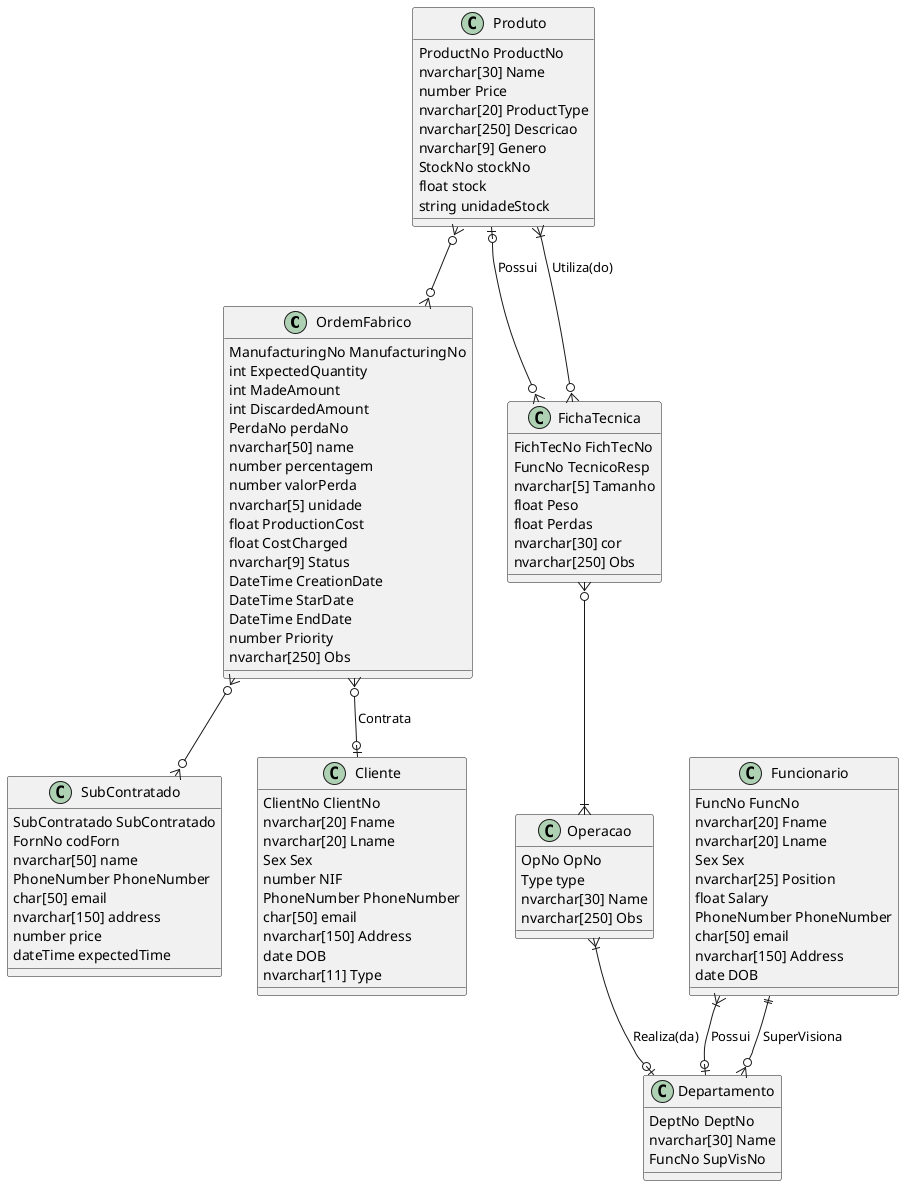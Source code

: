 @startuml tableBD

/'
Falta SubContratados, SubContratados
'/


/'
Ainda é o concetual
'/


/'
Agregações:
Funcionario com Departamento
Departamento com OperaçãoInterna
FichaTecnica com Operacao

Composições:
Produto com Ordem de fabrico
Cliente com Ordem de fabrico
Produto com Ficha Tecnica
OperacaoSubContratada com Operacao
OperacaoInterna com Operacao
'/

/'
Define os Produto a fabricar,
Quantidades necessárias
Prazos de conclusão

int ExpectedQuantity
int MadeAmount
int DiscardedAmount (Este 3 atributos diz respeito a quantidade produzida por produto)

'/
class OrdemFabrico {
    ManufacturingNo ManufacturingNo
    int ExpectedQuantity
    int MadeAmount
    int DiscardedAmount
    PerdaNo perdaNo 
    nvarchar[50] name 
    number percentagem 
    number valorPerda
    nvarchar[5] unidade
    float ProductionCost
    float CostCharged
    nvarchar[9] Status 
    DateTime CreationDate
    DateTime StarDate
    DateTime EndDate
    number Priority
    nvarchar[250] Obs
}   

/'
O stock é quantidade que tem de produto
O fornecedor vai ter os campos da tabela e o produto 
pode ter varios

Talvez haja uma tabela materiais que liga juntamente
ao produto há tabela operação
'/
class Produto {
    ProductNo ProductNo
    nvarchar[30] Name 
    number Price 
    nvarchar[20] ProductType
    nvarchar[250] Descricao
    nvarchar[9] Genero
    StockNo stockNo
    float stock 
    string unidadeStock
}

/'
Conjunto de operações necessarias para a produção
de um produto
'/
class FichaTecnica {
    FichTecNo FichTecNo
    FuncNo TecnicoResp 
    nvarchar[5] Tamanho
    float Peso
    float Perdas
    nvarchar[30] cor
    nvarchar[250] Obs
}

/'
Parceiro externo que pode desenvolver uma operação
Ver se apenas um subContratado pode fazer uma e so uma operação
'/
class Operacao {
    OpNo OpNo 
    Type type 
    nvarchar[30] Name 
    nvarchar[250] Obs
}

/'
ExpectedTime, acho que é o unico que não é preciso
'/
class SubContratado {
    SubContratado SubContratado
    FornNo codForn 
    nvarchar[50] name
    PhoneNumber PhoneNumber
    char[50] email
    nvarchar[150] address
    number price 
    dateTime expectedTime 
}


/'Extras se quissermos complicar'/

/'Setor da fabrica responsável por uma determinada
operacao'/
class Departamento {
    DeptNo DeptNo 
    nvarchar[30] Name
    FuncNo SupVisNo 
}

/'
Funcionario da fabrica, que faz parte de um setor
'/
class Funcionario {
    FuncNo FuncNo
    nvarchar[20] Fname
    nvarchar[20] Lname
    Sex Sex
    nvarchar[25] Position
    float Salary
    PhoneNumber PhoneNumber 
    char[50] email
    nvarchar[150] Address
    date DOB
}

class Cliente {
    ClientNo ClientNo
    nvarchar[20] Fname
    nvarchar[20] Lname
    Sex Sex
    number NIF 
    PhoneNumber PhoneNumber 
    char[50] email
    nvarchar[150] Address 
    date DOB 
    nvarchar[11] Type  
}

/'
Relacionamento dos Funcionarios
'/
Funcionario }|--o| Departamento: Possui
Funcionario ||--o{ Departamento: SuperVisiona 

/'
Relacionamento das Operacoes Interna
'/
Operacao }|--o| Departamento: Realiza(da)
/'
Relacionamento Ficha Tecnica
'/
FichaTecnica }o--|{ Operacao
FichaTecnica }o--|{ Produto: Utiliza(do)

/'
Relacionamentos do Produto
'/
Produto |o--o{ FichaTecnica: Possui
Produto }o--o{ OrdemFabrico

/'
Relacionamento Ordem Fabrico
'/
OrdemFabrico }o--o| Cliente: Contrata
OrdemFabrico }o--o{ SubContratado

@enduml